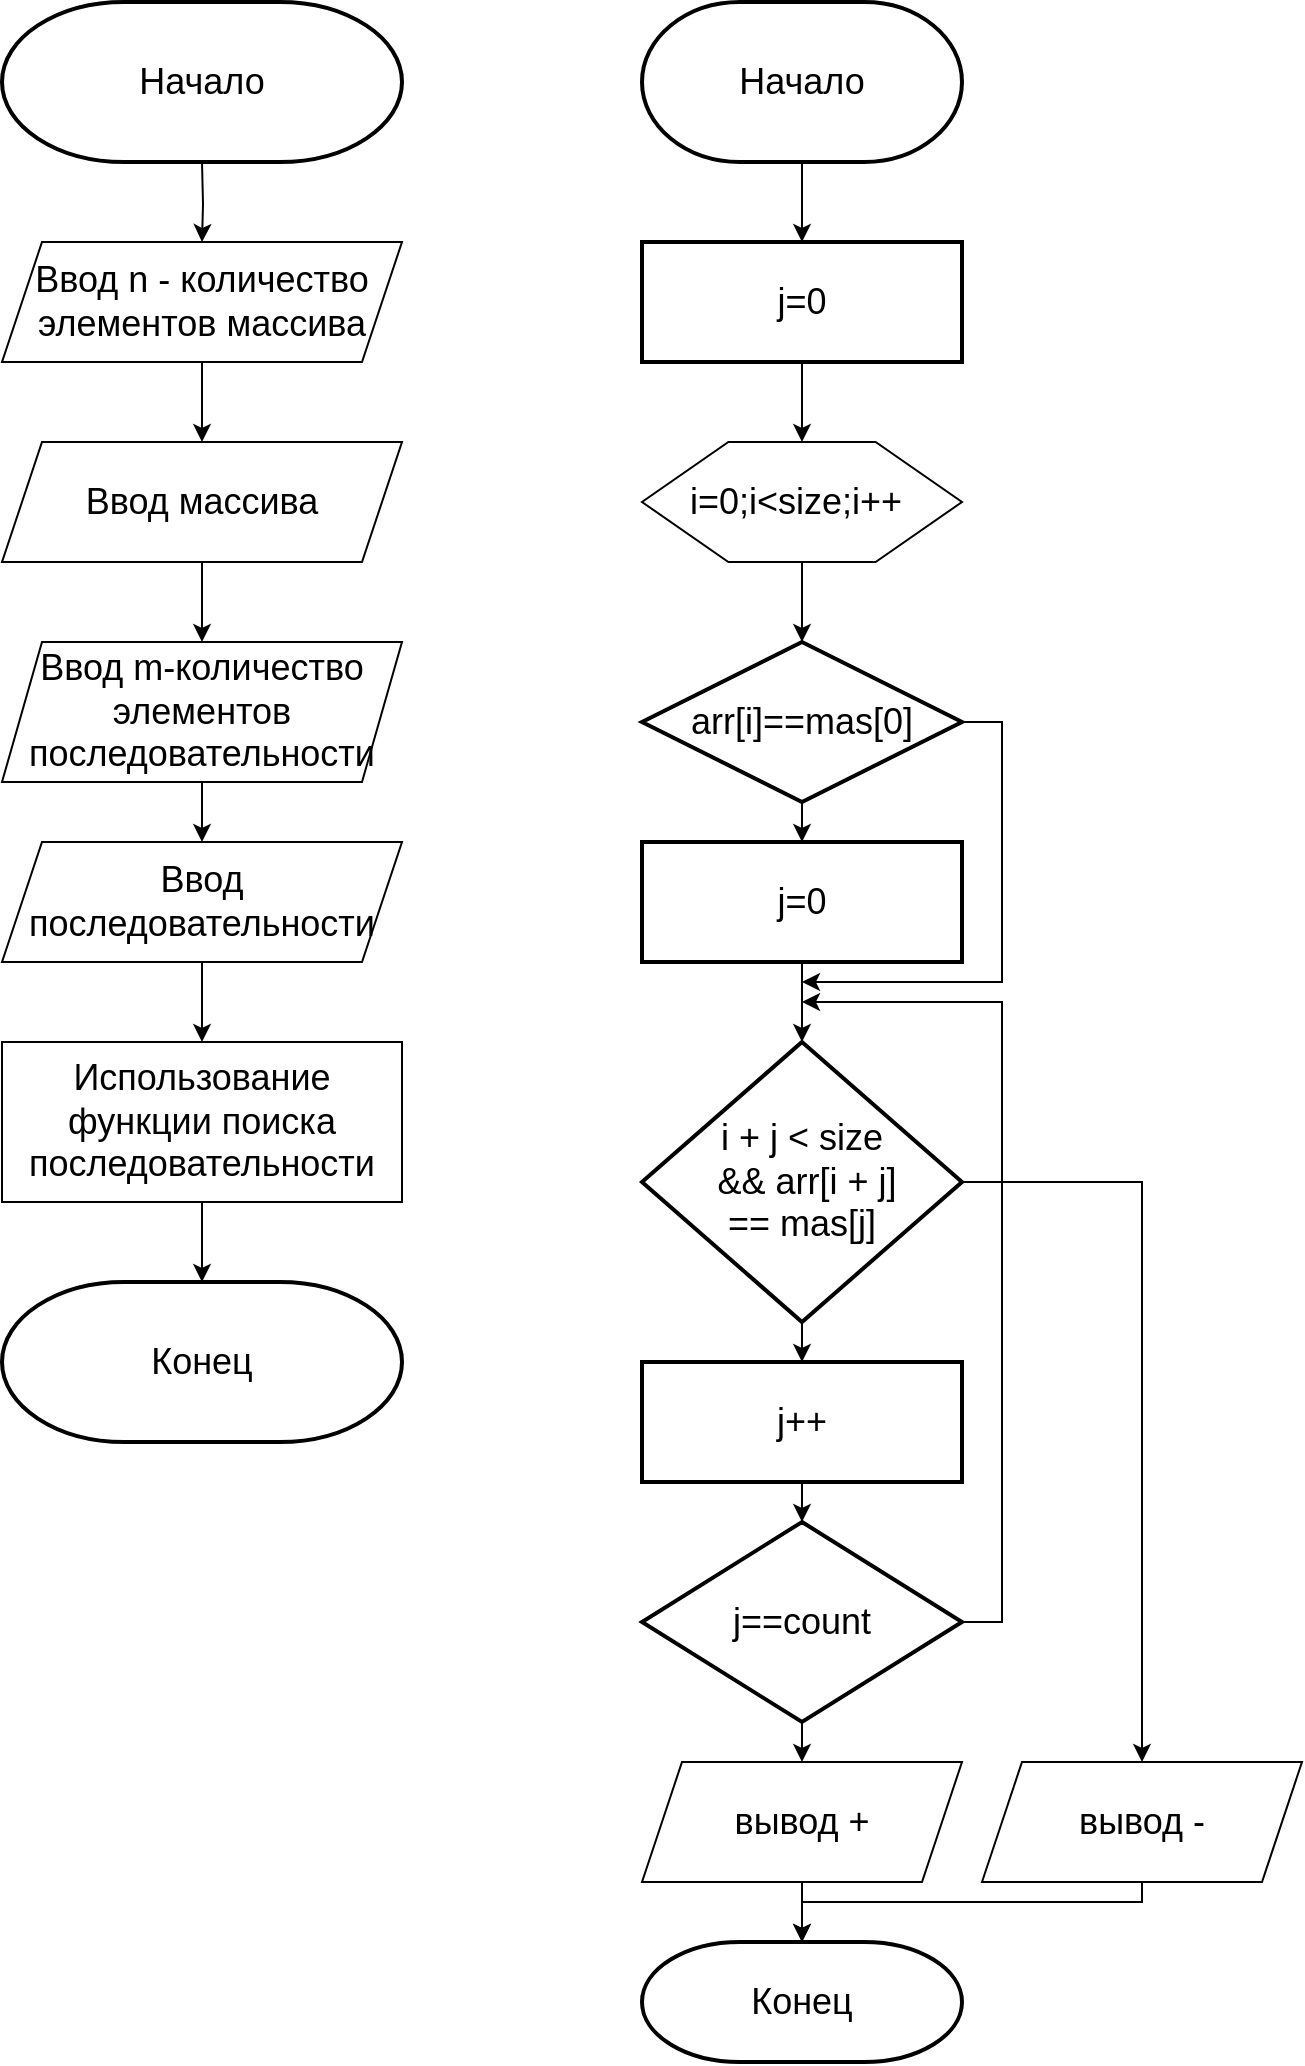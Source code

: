 <mxfile version="20.5.3" type="github">
  <diagram id="C5RBs43oDa-KdzZeNtuy" name="Page-1">
    <mxGraphModel dx="3063" dy="2214" grid="1" gridSize="10" guides="1" tooltips="1" connect="1" arrows="1" fold="1" page="1" pageScale="1" pageWidth="827" pageHeight="1169" math="0" shadow="0">
      <root>
        <mxCell id="WIyWlLk6GJQsqaUBKTNV-0" />
        <mxCell id="WIyWlLk6GJQsqaUBKTNV-1" parent="WIyWlLk6GJQsqaUBKTNV-0" />
        <mxCell id="kZzwFszK03KeIbovSSP6-19" value="" style="edgeStyle=orthogonalEdgeStyle;rounded=0;orthogonalLoop=1;jettySize=auto;html=1;" edge="1" parent="WIyWlLk6GJQsqaUBKTNV-1" source="kZzwFszK03KeIbovSSP6-2" target="kZzwFszK03KeIbovSSP6-3">
          <mxGeometry relative="1" as="geometry" />
        </mxCell>
        <mxCell id="kZzwFszK03KeIbovSSP6-2" value="&lt;font style=&quot;font-size: 18px;&quot;&gt;Ввод n - количество элементов массива&lt;/font&gt;" style="shape=parallelogram;perimeter=parallelogramPerimeter;whiteSpace=wrap;html=1;fixedSize=1;" vertex="1" parent="WIyWlLk6GJQsqaUBKTNV-1">
          <mxGeometry y="120" width="200" height="60" as="geometry" />
        </mxCell>
        <mxCell id="kZzwFszK03KeIbovSSP6-20" value="" style="edgeStyle=orthogonalEdgeStyle;rounded=0;orthogonalLoop=1;jettySize=auto;html=1;" edge="1" parent="WIyWlLk6GJQsqaUBKTNV-1" source="kZzwFszK03KeIbovSSP6-3" target="kZzwFszK03KeIbovSSP6-4">
          <mxGeometry relative="1" as="geometry" />
        </mxCell>
        <mxCell id="kZzwFszK03KeIbovSSP6-3" value="&lt;font style=&quot;font-size: 18px;&quot;&gt;Ввод массива&lt;/font&gt;" style="shape=parallelogram;perimeter=parallelogramPerimeter;whiteSpace=wrap;html=1;fixedSize=1;" vertex="1" parent="WIyWlLk6GJQsqaUBKTNV-1">
          <mxGeometry y="220" width="200" height="60" as="geometry" />
        </mxCell>
        <mxCell id="kZzwFszK03KeIbovSSP6-21" value="" style="edgeStyle=orthogonalEdgeStyle;rounded=0;orthogonalLoop=1;jettySize=auto;html=1;" edge="1" parent="WIyWlLk6GJQsqaUBKTNV-1" source="kZzwFszK03KeIbovSSP6-4" target="kZzwFszK03KeIbovSSP6-5">
          <mxGeometry relative="1" as="geometry" />
        </mxCell>
        <mxCell id="kZzwFszK03KeIbovSSP6-4" value="&lt;font style=&quot;font-size: 18px;&quot;&gt;Ввод m-количество элементов последовательности&lt;/font&gt;" style="shape=parallelogram;perimeter=parallelogramPerimeter;whiteSpace=wrap;html=1;fixedSize=1;" vertex="1" parent="WIyWlLk6GJQsqaUBKTNV-1">
          <mxGeometry y="320" width="200" height="70" as="geometry" />
        </mxCell>
        <mxCell id="kZzwFszK03KeIbovSSP6-13" value="" style="edgeStyle=orthogonalEdgeStyle;rounded=0;orthogonalLoop=1;jettySize=auto;html=1;" edge="1" parent="WIyWlLk6GJQsqaUBKTNV-1" source="kZzwFszK03KeIbovSSP6-5" target="kZzwFszK03KeIbovSSP6-12">
          <mxGeometry relative="1" as="geometry" />
        </mxCell>
        <mxCell id="kZzwFszK03KeIbovSSP6-5" value="&lt;font style=&quot;font-size: 18px;&quot;&gt;Ввод последовательности&lt;/font&gt;" style="shape=parallelogram;perimeter=parallelogramPerimeter;whiteSpace=wrap;html=1;fixedSize=1;" vertex="1" parent="WIyWlLk6GJQsqaUBKTNV-1">
          <mxGeometry y="420" width="200" height="60" as="geometry" />
        </mxCell>
        <mxCell id="kZzwFszK03KeIbovSSP6-15" value="" style="edgeStyle=orthogonalEdgeStyle;rounded=0;orthogonalLoop=1;jettySize=auto;html=1;" edge="1" parent="WIyWlLk6GJQsqaUBKTNV-1" source="kZzwFszK03KeIbovSSP6-12">
          <mxGeometry relative="1" as="geometry">
            <mxPoint x="100" y="640" as="targetPoint" />
          </mxGeometry>
        </mxCell>
        <mxCell id="kZzwFszK03KeIbovSSP6-12" value="&lt;font style=&quot;font-size: 18px;&quot;&gt;Использование функции поиска последовательности&lt;/font&gt;" style="whiteSpace=wrap;html=1;" vertex="1" parent="WIyWlLk6GJQsqaUBKTNV-1">
          <mxGeometry y="520" width="200" height="80" as="geometry" />
        </mxCell>
        <mxCell id="kZzwFszK03KeIbovSSP6-18" value="" style="edgeStyle=orthogonalEdgeStyle;rounded=0;orthogonalLoop=1;jettySize=auto;html=1;" edge="1" parent="WIyWlLk6GJQsqaUBKTNV-1" target="kZzwFszK03KeIbovSSP6-2">
          <mxGeometry relative="1" as="geometry">
            <mxPoint x="100" y="80" as="sourcePoint" />
          </mxGeometry>
        </mxCell>
        <mxCell id="kZzwFszK03KeIbovSSP6-22" value="Начало" style="strokeWidth=2;html=1;shape=mxgraph.flowchart.terminator;whiteSpace=wrap;fontSize=18;" vertex="1" parent="WIyWlLk6GJQsqaUBKTNV-1">
          <mxGeometry width="200" height="80" as="geometry" />
        </mxCell>
        <mxCell id="kZzwFszK03KeIbovSSP6-23" value="Конец" style="strokeWidth=2;html=1;shape=mxgraph.flowchart.terminator;whiteSpace=wrap;fontSize=18;" vertex="1" parent="WIyWlLk6GJQsqaUBKTNV-1">
          <mxGeometry y="640" width="200" height="80" as="geometry" />
        </mxCell>
        <mxCell id="kZzwFszK03KeIbovSSP6-26" value="" style="edgeStyle=orthogonalEdgeStyle;rounded=0;orthogonalLoop=1;jettySize=auto;html=1;fontSize=18;" edge="1" parent="WIyWlLk6GJQsqaUBKTNV-1" source="kZzwFszK03KeIbovSSP6-24" target="kZzwFszK03KeIbovSSP6-25">
          <mxGeometry relative="1" as="geometry" />
        </mxCell>
        <mxCell id="kZzwFszK03KeIbovSSP6-24" value="Начало" style="strokeWidth=2;html=1;shape=mxgraph.flowchart.terminator;whiteSpace=wrap;fontSize=18;" vertex="1" parent="WIyWlLk6GJQsqaUBKTNV-1">
          <mxGeometry x="320" width="160" height="80" as="geometry" />
        </mxCell>
        <mxCell id="kZzwFszK03KeIbovSSP6-58" style="edgeStyle=orthogonalEdgeStyle;rounded=0;orthogonalLoop=1;jettySize=auto;html=1;exitX=0.5;exitY=1;exitDx=0;exitDy=0;entryX=0.5;entryY=0;entryDx=0;entryDy=0;fontSize=18;" edge="1" parent="WIyWlLk6GJQsqaUBKTNV-1" source="kZzwFszK03KeIbovSSP6-25" target="kZzwFszK03KeIbovSSP6-28">
          <mxGeometry relative="1" as="geometry" />
        </mxCell>
        <mxCell id="kZzwFszK03KeIbovSSP6-25" value="j=0" style="whiteSpace=wrap;html=1;fontSize=18;strokeWidth=2;" vertex="1" parent="WIyWlLk6GJQsqaUBKTNV-1">
          <mxGeometry x="320" y="120" width="160" height="60" as="geometry" />
        </mxCell>
        <mxCell id="kZzwFszK03KeIbovSSP6-59" style="edgeStyle=orthogonalEdgeStyle;rounded=0;orthogonalLoop=1;jettySize=auto;html=1;exitX=0.5;exitY=1;exitDx=0;exitDy=0;entryX=0.5;entryY=0;entryDx=0;entryDy=0;entryPerimeter=0;fontSize=18;" edge="1" parent="WIyWlLk6GJQsqaUBKTNV-1" source="kZzwFszK03KeIbovSSP6-28" target="kZzwFszK03KeIbovSSP6-31">
          <mxGeometry relative="1" as="geometry" />
        </mxCell>
        <mxCell id="kZzwFszK03KeIbovSSP6-28" value="" style="verticalLabelPosition=bottom;verticalAlign=top;html=1;shape=hexagon;perimeter=hexagonPerimeter2;arcSize=6;size=0.27;fontSize=18;" vertex="1" parent="WIyWlLk6GJQsqaUBKTNV-1">
          <mxGeometry x="320" y="220" width="160" height="60" as="geometry" />
        </mxCell>
        <mxCell id="kZzwFszK03KeIbovSSP6-30" value="i=0;i&amp;lt;size;i++" style="text;html=1;strokeColor=none;fillColor=none;align=center;verticalAlign=middle;whiteSpace=wrap;rounded=0;fontSize=18;" vertex="1" parent="WIyWlLk6GJQsqaUBKTNV-1">
          <mxGeometry x="354" y="235" width="86" height="30" as="geometry" />
        </mxCell>
        <mxCell id="kZzwFszK03KeIbovSSP6-34" value="" style="edgeStyle=orthogonalEdgeStyle;rounded=0;orthogonalLoop=1;jettySize=auto;html=1;fontSize=18;" edge="1" parent="WIyWlLk6GJQsqaUBKTNV-1" source="kZzwFszK03KeIbovSSP6-31" target="kZzwFszK03KeIbovSSP6-33">
          <mxGeometry relative="1" as="geometry" />
        </mxCell>
        <mxCell id="kZzwFszK03KeIbovSSP6-40" style="edgeStyle=orthogonalEdgeStyle;rounded=0;orthogonalLoop=1;jettySize=auto;html=1;exitX=1;exitY=0.5;exitDx=0;exitDy=0;exitPerimeter=0;fontSize=18;" edge="1" parent="WIyWlLk6GJQsqaUBKTNV-1" source="kZzwFszK03KeIbovSSP6-31">
          <mxGeometry relative="1" as="geometry">
            <mxPoint x="400" y="490" as="targetPoint" />
            <Array as="points">
              <mxPoint x="500" y="360" />
              <mxPoint x="500" y="490" />
            </Array>
          </mxGeometry>
        </mxCell>
        <mxCell id="kZzwFszK03KeIbovSSP6-31" value="arr[i]==mas[0]" style="strokeWidth=2;html=1;shape=mxgraph.flowchart.decision;whiteSpace=wrap;fontSize=18;" vertex="1" parent="WIyWlLk6GJQsqaUBKTNV-1">
          <mxGeometry x="320" y="320" width="160" height="80" as="geometry" />
        </mxCell>
        <mxCell id="kZzwFszK03KeIbovSSP6-38" value="" style="edgeStyle=orthogonalEdgeStyle;rounded=0;orthogonalLoop=1;jettySize=auto;html=1;fontSize=18;" edge="1" parent="WIyWlLk6GJQsqaUBKTNV-1" source="kZzwFszK03KeIbovSSP6-33" target="kZzwFszK03KeIbovSSP6-37">
          <mxGeometry relative="1" as="geometry" />
        </mxCell>
        <mxCell id="kZzwFszK03KeIbovSSP6-33" value="j=0" style="whiteSpace=wrap;html=1;fontSize=18;strokeWidth=2;" vertex="1" parent="WIyWlLk6GJQsqaUBKTNV-1">
          <mxGeometry x="320" y="420" width="160" height="60" as="geometry" />
        </mxCell>
        <mxCell id="kZzwFszK03KeIbovSSP6-43" value="" style="edgeStyle=orthogonalEdgeStyle;rounded=0;orthogonalLoop=1;jettySize=auto;html=1;fontSize=18;" edge="1" parent="WIyWlLk6GJQsqaUBKTNV-1" source="kZzwFszK03KeIbovSSP6-37" target="kZzwFszK03KeIbovSSP6-42">
          <mxGeometry relative="1" as="geometry" />
        </mxCell>
        <mxCell id="kZzwFszK03KeIbovSSP6-68" style="edgeStyle=orthogonalEdgeStyle;rounded=0;orthogonalLoop=1;jettySize=auto;html=1;exitX=1;exitY=0.5;exitDx=0;exitDy=0;exitPerimeter=0;entryX=0.5;entryY=0;entryDx=0;entryDy=0;fontSize=18;" edge="1" parent="WIyWlLk6GJQsqaUBKTNV-1" source="kZzwFszK03KeIbovSSP6-37" target="kZzwFszK03KeIbovSSP6-62">
          <mxGeometry relative="1" as="geometry" />
        </mxCell>
        <mxCell id="kZzwFszK03KeIbovSSP6-37" value="i + j &amp;lt; size&lt;br&gt;&amp;nbsp;&amp;amp;&amp;amp; arr[i + j] &lt;br&gt;== mas[j]" style="strokeWidth=2;html=1;shape=mxgraph.flowchart.decision;whiteSpace=wrap;fontSize=18;" vertex="1" parent="WIyWlLk6GJQsqaUBKTNV-1">
          <mxGeometry x="320" y="520" width="160" height="140" as="geometry" />
        </mxCell>
        <mxCell id="kZzwFszK03KeIbovSSP6-57" style="edgeStyle=orthogonalEdgeStyle;rounded=0;orthogonalLoop=1;jettySize=auto;html=1;exitX=0.5;exitY=1;exitDx=0;exitDy=0;entryX=0.5;entryY=0;entryDx=0;entryDy=0;entryPerimeter=0;fontSize=18;" edge="1" parent="WIyWlLk6GJQsqaUBKTNV-1" source="kZzwFszK03KeIbovSSP6-42" target="kZzwFszK03KeIbovSSP6-45">
          <mxGeometry relative="1" as="geometry" />
        </mxCell>
        <mxCell id="kZzwFszK03KeIbovSSP6-42" value="j++" style="whiteSpace=wrap;html=1;fontSize=18;strokeWidth=2;" vertex="1" parent="WIyWlLk6GJQsqaUBKTNV-1">
          <mxGeometry x="320" y="680" width="160" height="60" as="geometry" />
        </mxCell>
        <mxCell id="kZzwFszK03KeIbovSSP6-52" style="edgeStyle=orthogonalEdgeStyle;rounded=0;orthogonalLoop=1;jettySize=auto;html=1;exitX=0.5;exitY=1;exitDx=0;exitDy=0;exitPerimeter=0;entryX=0.5;entryY=0;entryDx=0;entryDy=0;fontSize=18;" edge="1" parent="WIyWlLk6GJQsqaUBKTNV-1" source="kZzwFszK03KeIbovSSP6-45" target="kZzwFszK03KeIbovSSP6-47">
          <mxGeometry relative="1" as="geometry" />
        </mxCell>
        <mxCell id="kZzwFszK03KeIbovSSP6-75" style="edgeStyle=orthogonalEdgeStyle;rounded=0;orthogonalLoop=1;jettySize=auto;html=1;exitX=1;exitY=0.5;exitDx=0;exitDy=0;exitPerimeter=0;fontSize=18;" edge="1" parent="WIyWlLk6GJQsqaUBKTNV-1" source="kZzwFszK03KeIbovSSP6-45">
          <mxGeometry relative="1" as="geometry">
            <mxPoint x="400" y="500" as="targetPoint" />
            <Array as="points">
              <mxPoint x="500" y="810" />
              <mxPoint x="500" y="500" />
              <mxPoint x="400" y="500" />
            </Array>
          </mxGeometry>
        </mxCell>
        <mxCell id="kZzwFszK03KeIbovSSP6-45" value="j==count" style="strokeWidth=2;html=1;shape=mxgraph.flowchart.decision;whiteSpace=wrap;fontSize=18;" vertex="1" parent="WIyWlLk6GJQsqaUBKTNV-1">
          <mxGeometry x="320" y="760" width="160" height="100" as="geometry" />
        </mxCell>
        <mxCell id="kZzwFszK03KeIbovSSP6-71" style="edgeStyle=orthogonalEdgeStyle;rounded=0;orthogonalLoop=1;jettySize=auto;html=1;exitX=0.5;exitY=1;exitDx=0;exitDy=0;fontSize=18;entryX=0.5;entryY=0;entryDx=0;entryDy=0;entryPerimeter=0;" edge="1" parent="WIyWlLk6GJQsqaUBKTNV-1" source="kZzwFszK03KeIbovSSP6-47" target="kZzwFszK03KeIbovSSP6-64">
          <mxGeometry relative="1" as="geometry">
            <mxPoint x="400" y="1010" as="targetPoint" />
          </mxGeometry>
        </mxCell>
        <mxCell id="kZzwFszK03KeIbovSSP6-47" value="вывод +" style="shape=parallelogram;perimeter=parallelogramPerimeter;whiteSpace=wrap;html=1;fixedSize=1;fontSize=18;" vertex="1" parent="WIyWlLk6GJQsqaUBKTNV-1">
          <mxGeometry x="320" y="880" width="160" height="60" as="geometry" />
        </mxCell>
        <mxCell id="kZzwFszK03KeIbovSSP6-73" style="edgeStyle=orthogonalEdgeStyle;rounded=0;orthogonalLoop=1;jettySize=auto;html=1;exitX=0.5;exitY=1;exitDx=0;exitDy=0;fontSize=18;" edge="1" parent="WIyWlLk6GJQsqaUBKTNV-1" source="kZzwFszK03KeIbovSSP6-62">
          <mxGeometry relative="1" as="geometry">
            <mxPoint x="400" y="970" as="targetPoint" />
            <Array as="points">
              <mxPoint x="570" y="950" />
              <mxPoint x="400" y="950" />
            </Array>
          </mxGeometry>
        </mxCell>
        <mxCell id="kZzwFszK03KeIbovSSP6-62" value="вывод -" style="shape=parallelogram;perimeter=parallelogramPerimeter;whiteSpace=wrap;html=1;fixedSize=1;fontSize=18;" vertex="1" parent="WIyWlLk6GJQsqaUBKTNV-1">
          <mxGeometry x="490" y="880" width="160" height="60" as="geometry" />
        </mxCell>
        <mxCell id="kZzwFszK03KeIbovSSP6-64" value="Конец" style="strokeWidth=2;html=1;shape=mxgraph.flowchart.terminator;whiteSpace=wrap;fontSize=18;" vertex="1" parent="WIyWlLk6GJQsqaUBKTNV-1">
          <mxGeometry x="320" y="970" width="160" height="60" as="geometry" />
        </mxCell>
      </root>
    </mxGraphModel>
  </diagram>
</mxfile>
